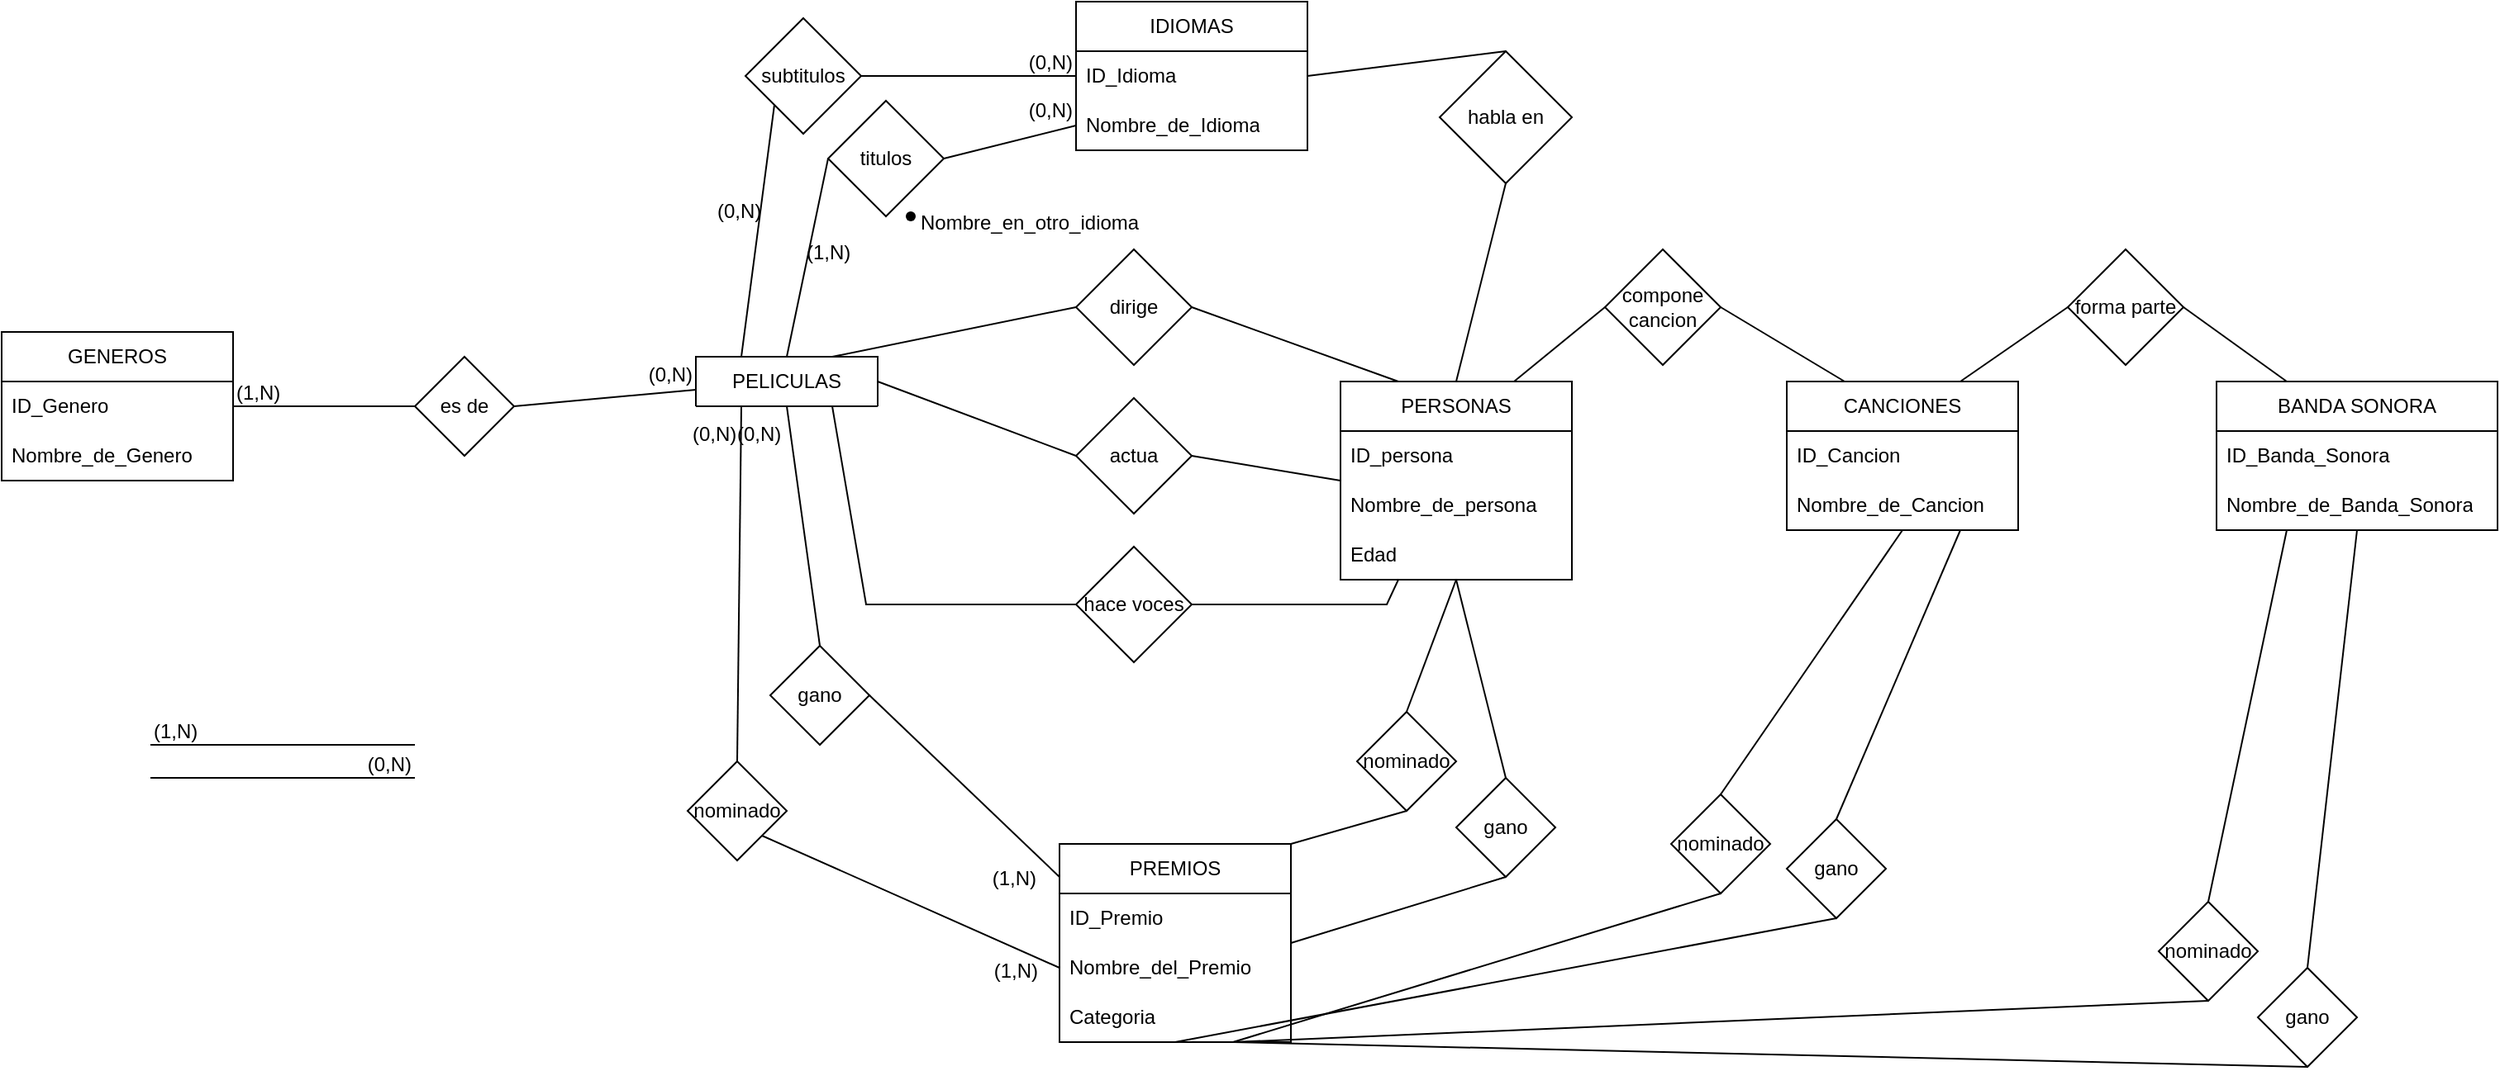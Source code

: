 <mxfile version="21.3.8" type="github">
  <diagram id="R2lEEEUBdFMjLlhIrx00" name="Page-1">
    <mxGraphModel dx="2140" dy="506" grid="1" gridSize="10" guides="1" tooltips="1" connect="1" arrows="1" fold="1" page="1" pageScale="1" pageWidth="850" pageHeight="1100" math="0" shadow="0" extFonts="Permanent Marker^https://fonts.googleapis.com/css?family=Permanent+Marker">
      <root>
        <mxCell id="0" />
        <mxCell id="1" parent="0" />
        <mxCell id="Gt7JvwrsVz6u9dGJZQsW-6" value="GENEROS" style="swimlane;fontStyle=0;childLayout=stackLayout;horizontal=1;startSize=30;horizontalStack=0;resizeParent=1;resizeParentMax=0;resizeLast=0;collapsible=1;marginBottom=0;whiteSpace=wrap;html=1;" parent="1" vertex="1">
          <mxGeometry x="-50" y="380" width="140" height="90" as="geometry">
            <mxRectangle x="50" y="410" width="100" height="30" as="alternateBounds" />
          </mxGeometry>
        </mxCell>
        <mxCell id="Gt7JvwrsVz6u9dGJZQsW-7" value="ID_Genero&lt;span style=&quot;white-space: pre;&quot;&gt;&#x9;&lt;/span&gt;" style="text;strokeColor=none;fillColor=none;align=left;verticalAlign=middle;spacingLeft=4;spacingRight=4;overflow=hidden;points=[[0,0.5],[1,0.5]];portConstraint=eastwest;rotatable=0;whiteSpace=wrap;html=1;" parent="Gt7JvwrsVz6u9dGJZQsW-6" vertex="1">
          <mxGeometry y="30" width="140" height="30" as="geometry" />
        </mxCell>
        <mxCell id="Gt7JvwrsVz6u9dGJZQsW-8" value="Nombre_de_Genero" style="text;strokeColor=none;fillColor=none;align=left;verticalAlign=middle;spacingLeft=4;spacingRight=4;overflow=hidden;points=[[0,0.5],[1,0.5]];portConstraint=eastwest;rotatable=0;whiteSpace=wrap;html=1;" parent="Gt7JvwrsVz6u9dGJZQsW-6" vertex="1">
          <mxGeometry y="60" width="140" height="30" as="geometry" />
        </mxCell>
        <mxCell id="Gt7JvwrsVz6u9dGJZQsW-10" value="PELICULAS" style="swimlane;fontStyle=0;childLayout=stackLayout;horizontal=1;startSize=30;horizontalStack=0;resizeParent=1;resizeParentMax=0;resizeLast=0;collapsible=1;marginBottom=0;whiteSpace=wrap;html=1;" parent="1" vertex="1" collapsed="1">
          <mxGeometry x="370" y="395" width="110" height="30" as="geometry">
            <mxRectangle x="370" y="395" width="140" height="180" as="alternateBounds" />
          </mxGeometry>
        </mxCell>
        <mxCell id="Gt7JvwrsVz6u9dGJZQsW-11" value="ID_PELICULA" style="text;strokeColor=none;fillColor=none;align=left;verticalAlign=middle;spacingLeft=4;spacingRight=4;overflow=hidden;points=[[0,0.5],[1,0.5]];portConstraint=eastwest;rotatable=0;whiteSpace=wrap;html=1;" parent="Gt7JvwrsVz6u9dGJZQsW-10" vertex="1">
          <mxGeometry y="30" width="140" height="30" as="geometry" />
        </mxCell>
        <mxCell id="Gt7JvwrsVz6u9dGJZQsW-12" value="Nombre_de_Pelicula&lt;span style=&quot;white-space: pre;&quot;&gt;&#x9;&lt;/span&gt;" style="text;strokeColor=none;fillColor=none;align=left;verticalAlign=middle;spacingLeft=4;spacingRight=4;overflow=hidden;points=[[0,0.5],[1,0.5]];portConstraint=eastwest;rotatable=0;whiteSpace=wrap;html=1;" parent="Gt7JvwrsVz6u9dGJZQsW-10" vertex="1">
          <mxGeometry y="60" width="140" height="30" as="geometry" />
        </mxCell>
        <mxCell id="Gt7JvwrsVz6u9dGJZQsW-13" value="&lt;div&gt;Orden_en_la_saga&lt;/div&gt;" style="text;strokeColor=none;fillColor=none;align=left;verticalAlign=middle;spacingLeft=4;spacingRight=4;overflow=hidden;points=[[0,0.5],[1,0.5]];portConstraint=eastwest;rotatable=0;whiteSpace=wrap;html=1;" parent="Gt7JvwrsVz6u9dGJZQsW-10" vertex="1">
          <mxGeometry y="90" width="140" height="30" as="geometry" />
        </mxCell>
        <mxCell id="Gt7JvwrsVz6u9dGJZQsW-106" value="Duracion" style="text;strokeColor=none;fillColor=none;align=left;verticalAlign=middle;spacingLeft=4;spacingRight=4;overflow=hidden;points=[[0,0.5],[1,0.5]];portConstraint=eastwest;rotatable=0;whiteSpace=wrap;html=1;" parent="Gt7JvwrsVz6u9dGJZQsW-10" vertex="1">
          <mxGeometry y="120" width="140" height="30" as="geometry" />
        </mxCell>
        <mxCell id="Gt7JvwrsVz6u9dGJZQsW-107" value="Año_de_estreno" style="text;strokeColor=none;fillColor=none;align=left;verticalAlign=middle;spacingLeft=4;spacingRight=4;overflow=hidden;points=[[0,0.5],[1,0.5]];portConstraint=eastwest;rotatable=0;whiteSpace=wrap;html=1;" parent="Gt7JvwrsVz6u9dGJZQsW-10" vertex="1">
          <mxGeometry y="150" width="140" height="30" as="geometry" />
        </mxCell>
        <mxCell id="Gt7JvwrsVz6u9dGJZQsW-14" value="PREMIOS" style="swimlane;fontStyle=0;childLayout=stackLayout;horizontal=1;startSize=30;horizontalStack=0;resizeParent=1;resizeParentMax=0;resizeLast=0;collapsible=1;marginBottom=0;whiteSpace=wrap;html=1;" parent="1" vertex="1">
          <mxGeometry x="590" y="690" width="140" height="120" as="geometry">
            <mxRectangle x="590" y="690" width="100" height="30" as="alternateBounds" />
          </mxGeometry>
        </mxCell>
        <mxCell id="Gt7JvwrsVz6u9dGJZQsW-15" value="ID_Premio&lt;span style=&quot;white-space: pre;&quot;&gt;&#x9;&lt;/span&gt;" style="text;strokeColor=none;fillColor=none;align=left;verticalAlign=middle;spacingLeft=4;spacingRight=4;overflow=hidden;points=[[0,0.5],[1,0.5]];portConstraint=eastwest;rotatable=0;whiteSpace=wrap;html=1;" parent="Gt7JvwrsVz6u9dGJZQsW-14" vertex="1">
          <mxGeometry y="30" width="140" height="30" as="geometry" />
        </mxCell>
        <mxCell id="Gt7JvwrsVz6u9dGJZQsW-16" value="Nombre_del_Premio" style="text;strokeColor=none;fillColor=none;align=left;verticalAlign=middle;spacingLeft=4;spacingRight=4;overflow=hidden;points=[[0,0.5],[1,0.5]];portConstraint=eastwest;rotatable=0;whiteSpace=wrap;html=1;" parent="Gt7JvwrsVz6u9dGJZQsW-14" vertex="1">
          <mxGeometry y="60" width="140" height="30" as="geometry" />
        </mxCell>
        <mxCell id="D47qw9EcfBguY9dzHqrJ-2" value="Categoria" style="text;strokeColor=none;fillColor=none;align=left;verticalAlign=middle;spacingLeft=4;spacingRight=4;overflow=hidden;points=[[0,0.5],[1,0.5]];portConstraint=eastwest;rotatable=0;whiteSpace=wrap;html=1;" vertex="1" parent="Gt7JvwrsVz6u9dGJZQsW-14">
          <mxGeometry y="90" width="140" height="30" as="geometry" />
        </mxCell>
        <mxCell id="Gt7JvwrsVz6u9dGJZQsW-18" value="PERSONAS" style="swimlane;fontStyle=0;childLayout=stackLayout;horizontal=1;startSize=30;horizontalStack=0;resizeParent=1;resizeParentMax=0;resizeLast=0;collapsible=1;marginBottom=0;whiteSpace=wrap;html=1;" parent="1" vertex="1">
          <mxGeometry x="760" y="410" width="140" height="120" as="geometry">
            <mxRectangle x="760" y="410" width="110" height="30" as="alternateBounds" />
          </mxGeometry>
        </mxCell>
        <mxCell id="Gt7JvwrsVz6u9dGJZQsW-19" value="ID_persona" style="text;strokeColor=none;fillColor=none;align=left;verticalAlign=middle;spacingLeft=4;spacingRight=4;overflow=hidden;points=[[0,0.5],[1,0.5]];portConstraint=eastwest;rotatable=0;whiteSpace=wrap;html=1;" parent="Gt7JvwrsVz6u9dGJZQsW-18" vertex="1">
          <mxGeometry y="30" width="140" height="30" as="geometry" />
        </mxCell>
        <mxCell id="Gt7JvwrsVz6u9dGJZQsW-20" value="Nombre_de_persona" style="text;strokeColor=none;fillColor=none;align=left;verticalAlign=middle;spacingLeft=4;spacingRight=4;overflow=hidden;points=[[0,0.5],[1,0.5]];portConstraint=eastwest;rotatable=0;whiteSpace=wrap;html=1;" parent="Gt7JvwrsVz6u9dGJZQsW-18" vertex="1">
          <mxGeometry y="60" width="140" height="30" as="geometry" />
        </mxCell>
        <mxCell id="Gt7JvwrsVz6u9dGJZQsW-110" value="Edad" style="text;strokeColor=none;fillColor=none;align=left;verticalAlign=middle;spacingLeft=4;spacingRight=4;overflow=hidden;points=[[0,0.5],[1,0.5]];portConstraint=eastwest;rotatable=0;whiteSpace=wrap;html=1;" parent="Gt7JvwrsVz6u9dGJZQsW-18" vertex="1">
          <mxGeometry y="90" width="140" height="30" as="geometry" />
        </mxCell>
        <mxCell id="Gt7JvwrsVz6u9dGJZQsW-22" value="CANCIONES" style="swimlane;fontStyle=0;childLayout=stackLayout;horizontal=1;startSize=30;horizontalStack=0;resizeParent=1;resizeParentMax=0;resizeLast=0;collapsible=1;marginBottom=0;whiteSpace=wrap;html=1;" parent="1" vertex="1">
          <mxGeometry x="1030" y="410" width="140" height="90" as="geometry">
            <mxRectangle x="1030" y="410" width="90" height="30" as="alternateBounds" />
          </mxGeometry>
        </mxCell>
        <mxCell id="Gt7JvwrsVz6u9dGJZQsW-23" value="ID_Cancion" style="text;strokeColor=none;fillColor=none;align=left;verticalAlign=middle;spacingLeft=4;spacingRight=4;overflow=hidden;points=[[0,0.5],[1,0.5]];portConstraint=eastwest;rotatable=0;whiteSpace=wrap;html=1;" parent="Gt7JvwrsVz6u9dGJZQsW-22" vertex="1">
          <mxGeometry y="30" width="140" height="30" as="geometry" />
        </mxCell>
        <mxCell id="Gt7JvwrsVz6u9dGJZQsW-24" value="Nombre_de_Cancion&lt;span style=&quot;white-space: pre;&quot;&gt;&#x9;&lt;/span&gt;" style="text;strokeColor=none;fillColor=none;align=left;verticalAlign=middle;spacingLeft=4;spacingRight=4;overflow=hidden;points=[[0,0.5],[1,0.5]];portConstraint=eastwest;rotatable=0;whiteSpace=wrap;html=1;" parent="Gt7JvwrsVz6u9dGJZQsW-22" vertex="1">
          <mxGeometry y="60" width="140" height="30" as="geometry" />
        </mxCell>
        <mxCell id="Gt7JvwrsVz6u9dGJZQsW-27" value="es de" style="rhombus;whiteSpace=wrap;html=1;" parent="1" vertex="1">
          <mxGeometry x="200" y="395" width="60" height="60" as="geometry" />
        </mxCell>
        <mxCell id="Gt7JvwrsVz6u9dGJZQsW-32" value="dirige" style="rhombus;whiteSpace=wrap;html=1;" parent="1" vertex="1">
          <mxGeometry x="600" y="330" width="70" height="70" as="geometry" />
        </mxCell>
        <mxCell id="Gt7JvwrsVz6u9dGJZQsW-33" value="&lt;div&gt;actua&lt;/div&gt;" style="rhombus;whiteSpace=wrap;html=1;" parent="1" vertex="1">
          <mxGeometry x="600" y="420" width="70" height="70" as="geometry" />
        </mxCell>
        <mxCell id="Gt7JvwrsVz6u9dGJZQsW-34" value="hace voces" style="rhombus;whiteSpace=wrap;html=1;" parent="1" vertex="1">
          <mxGeometry x="600" y="510" width="70" height="70" as="geometry" />
        </mxCell>
        <mxCell id="Gt7JvwrsVz6u9dGJZQsW-35" value="" style="endArrow=none;html=1;rounded=0;entryX=0;entryY=0.5;entryDx=0;entryDy=0;exitX=0.75;exitY=1;exitDx=0;exitDy=0;" parent="1" source="Gt7JvwrsVz6u9dGJZQsW-10" target="Gt7JvwrsVz6u9dGJZQsW-34" edge="1">
          <mxGeometry width="50" height="50" relative="1" as="geometry">
            <mxPoint x="500" y="580" as="sourcePoint" />
            <mxPoint x="550" y="530" as="targetPoint" />
            <Array as="points">
              <mxPoint x="473" y="545" />
            </Array>
          </mxGeometry>
        </mxCell>
        <mxCell id="Gt7JvwrsVz6u9dGJZQsW-36" value="" style="endArrow=none;html=1;rounded=0;exitX=1;exitY=0.5;exitDx=0;exitDy=0;entryX=0.25;entryY=1;entryDx=0;entryDy=0;" parent="1" source="Gt7JvwrsVz6u9dGJZQsW-34" target="Gt7JvwrsVz6u9dGJZQsW-18" edge="1">
          <mxGeometry width="50" height="50" relative="1" as="geometry">
            <mxPoint x="710" y="550" as="sourcePoint" />
            <mxPoint x="760" y="500" as="targetPoint" />
            <Array as="points">
              <mxPoint x="788" y="545" />
            </Array>
          </mxGeometry>
        </mxCell>
        <mxCell id="Gt7JvwrsVz6u9dGJZQsW-37" value="" style="endArrow=none;html=1;rounded=0;entryX=0;entryY=0.5;entryDx=0;entryDy=0;exitX=1;exitY=0.5;exitDx=0;exitDy=0;" parent="1" source="Gt7JvwrsVz6u9dGJZQsW-33" target="Gt7JvwrsVz6u9dGJZQsW-18" edge="1">
          <mxGeometry width="50" height="50" relative="1" as="geometry">
            <mxPoint x="610" y="540" as="sourcePoint" />
            <mxPoint x="660" y="490" as="targetPoint" />
          </mxGeometry>
        </mxCell>
        <mxCell id="Gt7JvwrsVz6u9dGJZQsW-38" value="" style="endArrow=none;html=1;rounded=0;entryX=0;entryY=0.5;entryDx=0;entryDy=0;exitX=1;exitY=0.5;exitDx=0;exitDy=0;" parent="1" source="Gt7JvwrsVz6u9dGJZQsW-10" target="Gt7JvwrsVz6u9dGJZQsW-33" edge="1">
          <mxGeometry width="50" height="50" relative="1" as="geometry">
            <mxPoint x="610" y="540" as="sourcePoint" />
            <mxPoint x="660" y="490" as="targetPoint" />
          </mxGeometry>
        </mxCell>
        <mxCell id="Gt7JvwrsVz6u9dGJZQsW-39" value="" style="endArrow=none;html=1;rounded=0;entryX=0.25;entryY=0;entryDx=0;entryDy=0;exitX=1;exitY=0.5;exitDx=0;exitDy=0;" parent="1" source="Gt7JvwrsVz6u9dGJZQsW-32" target="Gt7JvwrsVz6u9dGJZQsW-18" edge="1">
          <mxGeometry width="50" height="50" relative="1" as="geometry">
            <mxPoint x="610" y="540" as="sourcePoint" />
            <mxPoint x="660" y="490" as="targetPoint" />
          </mxGeometry>
        </mxCell>
        <mxCell id="Gt7JvwrsVz6u9dGJZQsW-40" value="" style="endArrow=none;html=1;rounded=0;entryX=0;entryY=0.5;entryDx=0;entryDy=0;exitX=0.75;exitY=0;exitDx=0;exitDy=0;" parent="1" source="Gt7JvwrsVz6u9dGJZQsW-10" target="Gt7JvwrsVz6u9dGJZQsW-32" edge="1">
          <mxGeometry width="50" height="50" relative="1" as="geometry">
            <mxPoint x="610" y="540" as="sourcePoint" />
            <mxPoint x="660" y="490" as="targetPoint" />
          </mxGeometry>
        </mxCell>
        <mxCell id="Gt7JvwrsVz6u9dGJZQsW-41" value="IDIOMAS" style="swimlane;fontStyle=0;childLayout=stackLayout;horizontal=1;startSize=30;horizontalStack=0;resizeParent=1;resizeParentMax=0;resizeLast=0;collapsible=1;marginBottom=0;whiteSpace=wrap;html=1;" parent="1" vertex="1">
          <mxGeometry x="600" y="180" width="140" height="90" as="geometry">
            <mxRectangle x="600" y="200" width="90" height="30" as="alternateBounds" />
          </mxGeometry>
        </mxCell>
        <mxCell id="Gt7JvwrsVz6u9dGJZQsW-42" value="ID_Idioma" style="text;strokeColor=none;fillColor=none;align=left;verticalAlign=middle;spacingLeft=4;spacingRight=4;overflow=hidden;points=[[0,0.5],[1,0.5]];portConstraint=eastwest;rotatable=0;whiteSpace=wrap;html=1;" parent="Gt7JvwrsVz6u9dGJZQsW-41" vertex="1">
          <mxGeometry y="30" width="140" height="30" as="geometry" />
        </mxCell>
        <mxCell id="Gt7JvwrsVz6u9dGJZQsW-43" value="Nombre_de_Idioma" style="text;strokeColor=none;fillColor=none;align=left;verticalAlign=middle;spacingLeft=4;spacingRight=4;overflow=hidden;points=[[0,0.5],[1,0.5]];portConstraint=eastwest;rotatable=0;whiteSpace=wrap;html=1;" parent="Gt7JvwrsVz6u9dGJZQsW-41" vertex="1">
          <mxGeometry y="60" width="140" height="30" as="geometry" />
        </mxCell>
        <mxCell id="Gt7JvwrsVz6u9dGJZQsW-45" value="compone cancion" style="rhombus;whiteSpace=wrap;html=1;" parent="1" vertex="1">
          <mxGeometry x="920" y="330" width="70" height="70" as="geometry" />
        </mxCell>
        <mxCell id="Gt7JvwrsVz6u9dGJZQsW-47" value="" style="endArrow=none;html=1;rounded=0;exitX=1;exitY=0.5;exitDx=0;exitDy=0;entryX=0.25;entryY=0;entryDx=0;entryDy=0;" parent="1" source="Gt7JvwrsVz6u9dGJZQsW-45" target="Gt7JvwrsVz6u9dGJZQsW-22" edge="1">
          <mxGeometry width="50" height="50" relative="1" as="geometry">
            <mxPoint x="1050" y="520" as="sourcePoint" />
            <mxPoint x="1070" y="350" as="targetPoint" />
          </mxGeometry>
        </mxCell>
        <mxCell id="Gt7JvwrsVz6u9dGJZQsW-49" value="" style="endArrow=none;html=1;rounded=0;entryX=0;entryY=0.5;entryDx=0;entryDy=0;exitX=0.75;exitY=0;exitDx=0;exitDy=0;" parent="1" source="Gt7JvwrsVz6u9dGJZQsW-18" target="Gt7JvwrsVz6u9dGJZQsW-45" edge="1">
          <mxGeometry width="50" height="50" relative="1" as="geometry">
            <mxPoint x="1070" y="540" as="sourcePoint" />
            <mxPoint x="1120" y="490" as="targetPoint" />
          </mxGeometry>
        </mxCell>
        <mxCell id="Gt7JvwrsVz6u9dGJZQsW-52" value="titulos" style="rhombus;whiteSpace=wrap;html=1;" parent="1" vertex="1">
          <mxGeometry x="450" y="240" width="70" height="70" as="geometry" />
        </mxCell>
        <mxCell id="Gt7JvwrsVz6u9dGJZQsW-53" value="&lt;div&gt;subtitulos&lt;/div&gt;" style="rhombus;whiteSpace=wrap;html=1;" parent="1" vertex="1">
          <mxGeometry x="400" y="190" width="70" height="70" as="geometry" />
        </mxCell>
        <mxCell id="Gt7JvwrsVz6u9dGJZQsW-60" value="habla en" style="rhombus;whiteSpace=wrap;html=1;" parent="1" vertex="1">
          <mxGeometry x="820" y="210" width="80" height="80" as="geometry" />
        </mxCell>
        <mxCell id="Gt7JvwrsVz6u9dGJZQsW-61" value="" style="endArrow=none;html=1;rounded=0;exitX=0.5;exitY=0;exitDx=0;exitDy=0;entryX=0.5;entryY=1;entryDx=0;entryDy=0;" parent="1" source="Gt7JvwrsVz6u9dGJZQsW-18" target="Gt7JvwrsVz6u9dGJZQsW-60" edge="1">
          <mxGeometry width="50" height="50" relative="1" as="geometry">
            <mxPoint x="950" y="440" as="sourcePoint" />
            <mxPoint x="1000" y="390" as="targetPoint" />
          </mxGeometry>
        </mxCell>
        <mxCell id="Gt7JvwrsVz6u9dGJZQsW-62" value="" style="endArrow=none;html=1;rounded=0;exitX=0.5;exitY=0;exitDx=0;exitDy=0;entryX=1;entryY=0.5;entryDx=0;entryDy=0;" parent="1" source="Gt7JvwrsVz6u9dGJZQsW-60" target="Gt7JvwrsVz6u9dGJZQsW-41" edge="1">
          <mxGeometry width="50" height="50" relative="1" as="geometry">
            <mxPoint x="825" y="420" as="sourcePoint" />
            <mxPoint x="789" y="329" as="targetPoint" />
          </mxGeometry>
        </mxCell>
        <mxCell id="Gt7JvwrsVz6u9dGJZQsW-64" value="nominado" style="rhombus;whiteSpace=wrap;html=1;" parent="1" vertex="1">
          <mxGeometry x="365" y="640" width="60" height="60" as="geometry" />
        </mxCell>
        <mxCell id="Gt7JvwrsVz6u9dGJZQsW-65" value="gano" style="rhombus;whiteSpace=wrap;html=1;" parent="1" vertex="1">
          <mxGeometry x="415" y="570" width="60" height="60" as="geometry" />
        </mxCell>
        <mxCell id="Gt7JvwrsVz6u9dGJZQsW-71" value="nominado" style="rhombus;whiteSpace=wrap;html=1;" parent="1" vertex="1">
          <mxGeometry x="770" y="610" width="60" height="60" as="geometry" />
        </mxCell>
        <mxCell id="Gt7JvwrsVz6u9dGJZQsW-72" value="gano" style="rhombus;whiteSpace=wrap;html=1;" parent="1" vertex="1">
          <mxGeometry x="830" y="650" width="60" height="60" as="geometry" />
        </mxCell>
        <mxCell id="Gt7JvwrsVz6u9dGJZQsW-73" value="" style="endArrow=none;html=1;rounded=0;entryX=1;entryY=0.5;entryDx=0;entryDy=0;exitX=0.5;exitY=1;exitDx=0;exitDy=0;" parent="1" source="Gt7JvwrsVz6u9dGJZQsW-72" target="Gt7JvwrsVz6u9dGJZQsW-14" edge="1">
          <mxGeometry width="50" height="50" relative="1" as="geometry">
            <mxPoint x="1105" y="650" as="sourcePoint" />
            <mxPoint x="1045" y="770" as="targetPoint" />
          </mxGeometry>
        </mxCell>
        <mxCell id="Gt7JvwrsVz6u9dGJZQsW-74" value="" style="endArrow=none;html=1;rounded=0;entryX=1;entryY=0;entryDx=0;entryDy=0;exitX=0.5;exitY=1;exitDx=0;exitDy=0;" parent="1" source="Gt7JvwrsVz6u9dGJZQsW-71" target="Gt7JvwrsVz6u9dGJZQsW-14" edge="1">
          <mxGeometry width="50" height="50" relative="1" as="geometry">
            <mxPoint x="880" y="775" as="sourcePoint" />
            <mxPoint x="1045" y="785" as="targetPoint" />
          </mxGeometry>
        </mxCell>
        <mxCell id="Gt7JvwrsVz6u9dGJZQsW-75" value="" style="endArrow=none;html=1;rounded=0;entryX=0.5;entryY=0;entryDx=0;entryDy=0;exitX=0.5;exitY=1;exitDx=0;exitDy=0;" parent="1" source="Gt7JvwrsVz6u9dGJZQsW-18" target="Gt7JvwrsVz6u9dGJZQsW-71" edge="1">
          <mxGeometry width="50" height="50" relative="1" as="geometry">
            <mxPoint x="873" y="520" as="sourcePoint" />
            <mxPoint x="805" y="665" as="targetPoint" />
          </mxGeometry>
        </mxCell>
        <mxCell id="Gt7JvwrsVz6u9dGJZQsW-76" value="" style="endArrow=none;html=1;rounded=0;entryX=0.5;entryY=0;entryDx=0;entryDy=0;exitX=0.5;exitY=1;exitDx=0;exitDy=0;" parent="1" source="Gt7JvwrsVz6u9dGJZQsW-18" target="Gt7JvwrsVz6u9dGJZQsW-72" edge="1">
          <mxGeometry width="50" height="50" relative="1" as="geometry">
            <mxPoint x="900" y="520" as="sourcePoint" />
            <mxPoint x="835" y="700" as="targetPoint" />
          </mxGeometry>
        </mxCell>
        <mxCell id="Gt7JvwrsVz6u9dGJZQsW-77" value="nominado" style="rhombus;whiteSpace=wrap;html=1;" parent="1" vertex="1">
          <mxGeometry x="960" y="660" width="60" height="60" as="geometry" />
        </mxCell>
        <mxCell id="Gt7JvwrsVz6u9dGJZQsW-78" value="gano" style="rhombus;whiteSpace=wrap;html=1;" parent="1" vertex="1">
          <mxGeometry x="1030" y="675" width="60" height="60" as="geometry" />
        </mxCell>
        <mxCell id="Gt7JvwrsVz6u9dGJZQsW-79" value="" style="endArrow=none;html=1;rounded=0;entryX=0.5;entryY=1;entryDx=0;entryDy=0;exitX=0.5;exitY=1;exitDx=0;exitDy=0;" parent="1" source="Gt7JvwrsVz6u9dGJZQsW-78" target="Gt7JvwrsVz6u9dGJZQsW-14" edge="1">
          <mxGeometry width="50" height="50" relative="1" as="geometry">
            <mxPoint x="1305" y="610" as="sourcePoint" />
            <mxPoint x="1245" y="730" as="targetPoint" />
          </mxGeometry>
        </mxCell>
        <mxCell id="Gt7JvwrsVz6u9dGJZQsW-80" value="" style="endArrow=none;html=1;rounded=0;entryX=0.75;entryY=1;entryDx=0;entryDy=0;exitX=0.5;exitY=1;exitDx=0;exitDy=0;" parent="1" source="Gt7JvwrsVz6u9dGJZQsW-77" target="Gt7JvwrsVz6u9dGJZQsW-14" edge="1">
          <mxGeometry width="50" height="50" relative="1" as="geometry">
            <mxPoint x="1080" y="735" as="sourcePoint" />
            <mxPoint x="1245" y="745" as="targetPoint" />
          </mxGeometry>
        </mxCell>
        <mxCell id="Gt7JvwrsVz6u9dGJZQsW-81" value="" style="endArrow=none;html=1;rounded=0;entryX=0.5;entryY=0;entryDx=0;entryDy=0;exitX=0.5;exitY=1;exitDx=0;exitDy=0;" parent="1" source="Gt7JvwrsVz6u9dGJZQsW-22" target="Gt7JvwrsVz6u9dGJZQsW-77" edge="1">
          <mxGeometry width="50" height="50" relative="1" as="geometry">
            <mxPoint x="1073" y="480" as="sourcePoint" />
            <mxPoint x="1005" y="625" as="targetPoint" />
          </mxGeometry>
        </mxCell>
        <mxCell id="Gt7JvwrsVz6u9dGJZQsW-82" value="" style="endArrow=none;html=1;rounded=0;entryX=0.5;entryY=0;entryDx=0;entryDy=0;exitX=0.75;exitY=1;exitDx=0;exitDy=0;" parent="1" source="Gt7JvwrsVz6u9dGJZQsW-22" target="Gt7JvwrsVz6u9dGJZQsW-78" edge="1">
          <mxGeometry width="50" height="50" relative="1" as="geometry">
            <mxPoint x="1100" y="480" as="sourcePoint" />
            <mxPoint x="1035" y="660" as="targetPoint" />
          </mxGeometry>
        </mxCell>
        <mxCell id="Gt7JvwrsVz6u9dGJZQsW-94" value="BANDA SONORA" style="swimlane;fontStyle=0;childLayout=stackLayout;horizontal=1;startSize=30;horizontalStack=0;resizeParent=1;resizeParentMax=0;resizeLast=0;collapsible=1;marginBottom=0;whiteSpace=wrap;html=1;" parent="1" vertex="1">
          <mxGeometry x="1290" y="410" width="170" height="90" as="geometry">
            <mxRectangle x="1290" y="410" width="90" height="30" as="alternateBounds" />
          </mxGeometry>
        </mxCell>
        <mxCell id="Gt7JvwrsVz6u9dGJZQsW-95" value="ID_Banda_Sonora&lt;span style=&quot;white-space: pre;&quot;&gt;&#x9;&lt;/span&gt;" style="text;strokeColor=none;fillColor=none;align=left;verticalAlign=middle;spacingLeft=4;spacingRight=4;overflow=hidden;points=[[0,0.5],[1,0.5]];portConstraint=eastwest;rotatable=0;whiteSpace=wrap;html=1;" parent="Gt7JvwrsVz6u9dGJZQsW-94" vertex="1">
          <mxGeometry y="30" width="170" height="30" as="geometry" />
        </mxCell>
        <mxCell id="Gt7JvwrsVz6u9dGJZQsW-96" value="Nombre_de_Banda_Sonora" style="text;strokeColor=none;fillColor=none;align=left;verticalAlign=middle;spacingLeft=4;spacingRight=4;overflow=hidden;points=[[0,0.5],[1,0.5]];portConstraint=eastwest;rotatable=0;whiteSpace=wrap;html=1;" parent="Gt7JvwrsVz6u9dGJZQsW-94" vertex="1">
          <mxGeometry y="60" width="170" height="30" as="geometry" />
        </mxCell>
        <mxCell id="Gt7JvwrsVz6u9dGJZQsW-97" value="forma parte" style="rhombus;whiteSpace=wrap;html=1;" parent="1" vertex="1">
          <mxGeometry x="1200" y="330" width="70" height="70" as="geometry" />
        </mxCell>
        <mxCell id="Gt7JvwrsVz6u9dGJZQsW-98" value="" style="endArrow=none;html=1;rounded=0;exitX=1;exitY=0.5;exitDx=0;exitDy=0;entryX=0.25;entryY=0;entryDx=0;entryDy=0;" parent="1" source="Gt7JvwrsVz6u9dGJZQsW-97" target="Gt7JvwrsVz6u9dGJZQsW-94" edge="1">
          <mxGeometry width="50" height="50" relative="1" as="geometry">
            <mxPoint x="1357" y="490" as="sourcePoint" />
            <mxPoint x="1372" y="380" as="targetPoint" />
          </mxGeometry>
        </mxCell>
        <mxCell id="Gt7JvwrsVz6u9dGJZQsW-99" value="" style="endArrow=none;html=1;rounded=0;entryX=0;entryY=0.5;entryDx=0;entryDy=0;exitX=0.75;exitY=0;exitDx=0;exitDy=0;" parent="1" source="Gt7JvwrsVz6u9dGJZQsW-22" target="Gt7JvwrsVz6u9dGJZQsW-97" edge="1">
          <mxGeometry width="50" height="50" relative="1" as="geometry">
            <mxPoint x="1150" y="380" as="sourcePoint" />
            <mxPoint x="1427" y="460" as="targetPoint" />
          </mxGeometry>
        </mxCell>
        <mxCell id="Gt7JvwrsVz6u9dGJZQsW-100" value="nominado" style="rhombus;whiteSpace=wrap;html=1;" parent="1" vertex="1">
          <mxGeometry x="1255" y="725" width="60" height="60" as="geometry" />
        </mxCell>
        <mxCell id="Gt7JvwrsVz6u9dGJZQsW-101" value="gano" style="rhombus;whiteSpace=wrap;html=1;" parent="1" vertex="1">
          <mxGeometry x="1315" y="765" width="60" height="60" as="geometry" />
        </mxCell>
        <mxCell id="Gt7JvwrsVz6u9dGJZQsW-102" value="" style="endArrow=none;html=1;rounded=0;exitX=0.5;exitY=1;exitDx=0;exitDy=0;entryX=0.75;entryY=1;entryDx=0;entryDy=0;" parent="1" source="Gt7JvwrsVz6u9dGJZQsW-101" target="Gt7JvwrsVz6u9dGJZQsW-14" edge="1">
          <mxGeometry width="50" height="50" relative="1" as="geometry">
            <mxPoint x="1590" y="765" as="sourcePoint" />
            <mxPoint x="910" y="810" as="targetPoint" />
          </mxGeometry>
        </mxCell>
        <mxCell id="Gt7JvwrsVz6u9dGJZQsW-103" value="" style="endArrow=none;html=1;rounded=0;exitX=0.5;exitY=1;exitDx=0;exitDy=0;entryX=0.75;entryY=1;entryDx=0;entryDy=0;" parent="1" source="Gt7JvwrsVz6u9dGJZQsW-100" target="Gt7JvwrsVz6u9dGJZQsW-14" edge="1">
          <mxGeometry width="50" height="50" relative="1" as="geometry">
            <mxPoint x="1365" y="890" as="sourcePoint" />
            <mxPoint x="670" y="780" as="targetPoint" />
          </mxGeometry>
        </mxCell>
        <mxCell id="Gt7JvwrsVz6u9dGJZQsW-104" value="" style="endArrow=none;html=1;rounded=0;entryX=0.5;entryY=0;entryDx=0;entryDy=0;exitX=0.25;exitY=1;exitDx=0;exitDy=0;" parent="1" source="Gt7JvwrsVz6u9dGJZQsW-94" target="Gt7JvwrsVz6u9dGJZQsW-100" edge="1">
          <mxGeometry width="50" height="50" relative="1" as="geometry">
            <mxPoint x="1270" y="530" as="sourcePoint" />
            <mxPoint x="1290" y="780" as="targetPoint" />
          </mxGeometry>
        </mxCell>
        <mxCell id="Gt7JvwrsVz6u9dGJZQsW-105" value="" style="endArrow=none;html=1;rounded=0;entryX=0.5;entryY=0;entryDx=0;entryDy=0;exitX=0.5;exitY=1;exitDx=0;exitDy=0;" parent="1" source="Gt7JvwrsVz6u9dGJZQsW-94" target="Gt7JvwrsVz6u9dGJZQsW-101" edge="1">
          <mxGeometry width="50" height="50" relative="1" as="geometry">
            <mxPoint x="1380" y="550" as="sourcePoint" />
            <mxPoint x="1320" y="815" as="targetPoint" />
          </mxGeometry>
        </mxCell>
        <mxCell id="D47qw9EcfBguY9dzHqrJ-13" value="" style="endArrow=none;html=1;rounded=0;" edge="1" parent="1">
          <mxGeometry relative="1" as="geometry">
            <mxPoint x="40" y="630" as="sourcePoint" />
            <mxPoint x="200" y="630" as="targetPoint" />
          </mxGeometry>
        </mxCell>
        <mxCell id="D47qw9EcfBguY9dzHqrJ-14" value="(1,N)" style="resizable=0;html=1;whiteSpace=wrap;align=left;verticalAlign=bottom;" connectable="0" vertex="1" parent="D47qw9EcfBguY9dzHqrJ-13">
          <mxGeometry x="-1" relative="1" as="geometry" />
        </mxCell>
        <mxCell id="D47qw9EcfBguY9dzHqrJ-15" value="" style="endArrow=none;html=1;rounded=0;" edge="1" parent="1">
          <mxGeometry relative="1" as="geometry">
            <mxPoint x="40" y="650" as="sourcePoint" />
            <mxPoint x="200" y="650" as="targetPoint" />
          </mxGeometry>
        </mxCell>
        <mxCell id="D47qw9EcfBguY9dzHqrJ-16" value="(0,N)" style="resizable=0;html=1;whiteSpace=wrap;align=right;verticalAlign=bottom;" connectable="0" vertex="1" parent="D47qw9EcfBguY9dzHqrJ-15">
          <mxGeometry x="1" relative="1" as="geometry">
            <mxPoint x="-1" as="offset" />
          </mxGeometry>
        </mxCell>
        <mxCell id="D47qw9EcfBguY9dzHqrJ-17" value="" style="endArrow=none;html=1;rounded=0;exitX=1;exitY=0.5;exitDx=0;exitDy=0;entryX=0;entryY=0.5;entryDx=0;entryDy=0;" edge="1" parent="1" source="Gt7JvwrsVz6u9dGJZQsW-7" target="Gt7JvwrsVz6u9dGJZQsW-27">
          <mxGeometry relative="1" as="geometry">
            <mxPoint x="110" y="490" as="sourcePoint" />
            <mxPoint x="270" y="490" as="targetPoint" />
          </mxGeometry>
        </mxCell>
        <mxCell id="D47qw9EcfBguY9dzHqrJ-18" value="(1,N)" style="resizable=0;html=1;whiteSpace=wrap;align=left;verticalAlign=bottom;" connectable="0" vertex="1" parent="D47qw9EcfBguY9dzHqrJ-17">
          <mxGeometry x="-1" relative="1" as="geometry" />
        </mxCell>
        <mxCell id="D47qw9EcfBguY9dzHqrJ-19" value="" style="endArrow=none;html=1;rounded=0;exitX=1;exitY=0.5;exitDx=0;exitDy=0;" edge="1" parent="1" source="Gt7JvwrsVz6u9dGJZQsW-27" target="Gt7JvwrsVz6u9dGJZQsW-10">
          <mxGeometry relative="1" as="geometry">
            <mxPoint x="100" y="540" as="sourcePoint" />
            <mxPoint x="290" y="450" as="targetPoint" />
          </mxGeometry>
        </mxCell>
        <mxCell id="D47qw9EcfBguY9dzHqrJ-20" value="(0,N)" style="resizable=0;html=1;whiteSpace=wrap;align=right;verticalAlign=bottom;" connectable="0" vertex="1" parent="D47qw9EcfBguY9dzHqrJ-19">
          <mxGeometry x="1" relative="1" as="geometry">
            <mxPoint x="-1" as="offset" />
          </mxGeometry>
        </mxCell>
        <mxCell id="D47qw9EcfBguY9dzHqrJ-23" value="" style="group" vertex="1" connectable="0" parent="1">
          <mxGeometry x="490" y="300" width="170" height="30" as="geometry" />
        </mxCell>
        <mxCell id="D47qw9EcfBguY9dzHqrJ-21" value="Nombre_en_otro_idioma" style="text;strokeColor=none;fillColor=none;spacingLeft=4;spacingRight=4;overflow=hidden;rotatable=0;points=[[0,0.5],[1,0.5]];portConstraint=eastwest;fontSize=12;whiteSpace=wrap;html=1;" vertex="1" parent="D47qw9EcfBguY9dzHqrJ-23">
          <mxGeometry x="10" width="160" height="30" as="geometry" />
        </mxCell>
        <mxCell id="D47qw9EcfBguY9dzHqrJ-22" value="" style="shape=waypoint;sketch=0;fillStyle=solid;size=6;pointerEvents=1;points=[];fillColor=none;resizable=0;rotatable=0;perimeter=centerPerimeter;snapToPoint=1;" vertex="1" parent="D47qw9EcfBguY9dzHqrJ-23">
          <mxGeometry width="20" height="20" as="geometry" />
        </mxCell>
        <mxCell id="D47qw9EcfBguY9dzHqrJ-24" value="" style="endArrow=none;html=1;rounded=0;entryX=0;entryY=0.5;entryDx=0;entryDy=0;exitX=0.5;exitY=0;exitDx=0;exitDy=0;" edge="1" parent="1" source="Gt7JvwrsVz6u9dGJZQsW-10" target="Gt7JvwrsVz6u9dGJZQsW-52">
          <mxGeometry relative="1" as="geometry">
            <mxPoint x="60" y="500" as="sourcePoint" />
            <mxPoint x="220" y="500" as="targetPoint" />
          </mxGeometry>
        </mxCell>
        <mxCell id="D47qw9EcfBguY9dzHqrJ-25" value="(1,N)" style="resizable=0;html=1;whiteSpace=wrap;align=left;verticalAlign=bottom;" connectable="0" vertex="1" parent="D47qw9EcfBguY9dzHqrJ-24">
          <mxGeometry x="-1" relative="1" as="geometry">
            <mxPoint x="10" y="-55" as="offset" />
          </mxGeometry>
        </mxCell>
        <mxCell id="D47qw9EcfBguY9dzHqrJ-26" value="" style="endArrow=none;html=1;rounded=0;entryX=0;entryY=0.5;entryDx=0;entryDy=0;exitX=1;exitY=0.5;exitDx=0;exitDy=0;" edge="1" parent="1" source="Gt7JvwrsVz6u9dGJZQsW-52" target="Gt7JvwrsVz6u9dGJZQsW-43">
          <mxGeometry relative="1" as="geometry">
            <mxPoint x="60" y="520" as="sourcePoint" />
            <mxPoint x="220" y="520" as="targetPoint" />
          </mxGeometry>
        </mxCell>
        <mxCell id="D47qw9EcfBguY9dzHqrJ-27" value="(0,N)" style="resizable=0;html=1;whiteSpace=wrap;align=right;verticalAlign=bottom;" connectable="0" vertex="1" parent="D47qw9EcfBguY9dzHqrJ-26">
          <mxGeometry x="1" relative="1" as="geometry">
            <mxPoint x="-1" as="offset" />
          </mxGeometry>
        </mxCell>
        <mxCell id="D47qw9EcfBguY9dzHqrJ-28" value="" style="endArrow=none;html=1;rounded=0;entryX=0;entryY=1;entryDx=0;entryDy=0;exitX=0.25;exitY=0;exitDx=0;exitDy=0;" edge="1" parent="1" source="Gt7JvwrsVz6u9dGJZQsW-10" target="Gt7JvwrsVz6u9dGJZQsW-53">
          <mxGeometry relative="1" as="geometry">
            <mxPoint x="90" y="530" as="sourcePoint" />
            <mxPoint x="250" y="530" as="targetPoint" />
          </mxGeometry>
        </mxCell>
        <mxCell id="D47qw9EcfBguY9dzHqrJ-29" value="(0,N)" style="resizable=0;html=1;whiteSpace=wrap;align=left;verticalAlign=bottom;" connectable="0" vertex="1" parent="D47qw9EcfBguY9dzHqrJ-28">
          <mxGeometry x="-1" relative="1" as="geometry">
            <mxPoint x="-17" y="-80" as="offset" />
          </mxGeometry>
        </mxCell>
        <mxCell id="D47qw9EcfBguY9dzHqrJ-30" value="" style="endArrow=none;html=1;rounded=0;entryX=0;entryY=0.5;entryDx=0;entryDy=0;exitX=1;exitY=0.5;exitDx=0;exitDy=0;" edge="1" parent="1" source="Gt7JvwrsVz6u9dGJZQsW-53" target="Gt7JvwrsVz6u9dGJZQsW-42">
          <mxGeometry relative="1" as="geometry">
            <mxPoint x="150" y="240" as="sourcePoint" />
            <mxPoint x="310" y="240" as="targetPoint" />
          </mxGeometry>
        </mxCell>
        <mxCell id="D47qw9EcfBguY9dzHqrJ-31" value="(0,N)" style="resizable=0;html=1;whiteSpace=wrap;align=right;verticalAlign=bottom;" connectable="0" vertex="1" parent="D47qw9EcfBguY9dzHqrJ-30">
          <mxGeometry x="1" relative="1" as="geometry">
            <mxPoint x="-1" as="offset" />
          </mxGeometry>
        </mxCell>
        <mxCell id="D47qw9EcfBguY9dzHqrJ-35" value="" style="endArrow=none;html=1;rounded=0;entryX=0.5;entryY=0;entryDx=0;entryDy=0;exitX=0.25;exitY=1;exitDx=0;exitDy=0;" edge="1" parent="1" source="Gt7JvwrsVz6u9dGJZQsW-10" target="Gt7JvwrsVz6u9dGJZQsW-64">
          <mxGeometry relative="1" as="geometry">
            <mxPoint x="300" y="480" as="sourcePoint" />
            <mxPoint x="320" y="744" as="targetPoint" />
          </mxGeometry>
        </mxCell>
        <mxCell id="D47qw9EcfBguY9dzHqrJ-36" value="(0,N)" style="resizable=0;html=1;whiteSpace=wrap;align=left;verticalAlign=bottom;" connectable="0" vertex="1" parent="D47qw9EcfBguY9dzHqrJ-35">
          <mxGeometry x="-1" relative="1" as="geometry">
            <mxPoint x="-32" y="25" as="offset" />
          </mxGeometry>
        </mxCell>
        <mxCell id="D47qw9EcfBguY9dzHqrJ-37" value="" style="endArrow=none;html=1;rounded=0;exitX=1;exitY=1;exitDx=0;exitDy=0;entryX=0;entryY=0.5;entryDx=0;entryDy=0;" edge="1" parent="1" source="Gt7JvwrsVz6u9dGJZQsW-64" target="Gt7JvwrsVz6u9dGJZQsW-16">
          <mxGeometry relative="1" as="geometry">
            <mxPoint x="160" y="764" as="sourcePoint" />
            <mxPoint x="320" y="764" as="targetPoint" />
          </mxGeometry>
        </mxCell>
        <mxCell id="D47qw9EcfBguY9dzHqrJ-38" value="(1,N)" style="resizable=0;html=1;whiteSpace=wrap;align=right;verticalAlign=bottom;" connectable="0" vertex="1" parent="D47qw9EcfBguY9dzHqrJ-37">
          <mxGeometry x="1" relative="1" as="geometry">
            <mxPoint x="-12" y="10" as="offset" />
          </mxGeometry>
        </mxCell>
        <mxCell id="D47qw9EcfBguY9dzHqrJ-39" value="" style="endArrow=none;html=1;rounded=0;entryX=0.5;entryY=0;entryDx=0;entryDy=0;exitX=0.5;exitY=1;exitDx=0;exitDy=0;" edge="1" parent="1" source="Gt7JvwrsVz6u9dGJZQsW-10" target="Gt7JvwrsVz6u9dGJZQsW-65">
          <mxGeometry relative="1" as="geometry">
            <mxPoint x="408" y="435" as="sourcePoint" />
            <mxPoint x="405" y="650" as="targetPoint" />
          </mxGeometry>
        </mxCell>
        <mxCell id="D47qw9EcfBguY9dzHqrJ-40" value="(0,N)" style="resizable=0;html=1;whiteSpace=wrap;align=left;verticalAlign=bottom;" connectable="0" vertex="1" parent="D47qw9EcfBguY9dzHqrJ-39">
          <mxGeometry x="-1" relative="1" as="geometry">
            <mxPoint x="-32" y="25" as="offset" />
          </mxGeometry>
        </mxCell>
        <mxCell id="D47qw9EcfBguY9dzHqrJ-41" value="" style="endArrow=none;html=1;rounded=0;exitX=1;exitY=0.5;exitDx=0;exitDy=0;" edge="1" parent="1" source="Gt7JvwrsVz6u9dGJZQsW-65">
          <mxGeometry relative="1" as="geometry">
            <mxPoint x="425" y="645" as="sourcePoint" />
            <mxPoint x="590" y="710" as="targetPoint" />
          </mxGeometry>
        </mxCell>
        <mxCell id="D47qw9EcfBguY9dzHqrJ-42" value="(1,N)" style="resizable=0;html=1;whiteSpace=wrap;align=right;verticalAlign=bottom;" connectable="0" vertex="1" parent="D47qw9EcfBguY9dzHqrJ-41">
          <mxGeometry x="1" relative="1" as="geometry">
            <mxPoint x="-12" y="10" as="offset" />
          </mxGeometry>
        </mxCell>
      </root>
    </mxGraphModel>
  </diagram>
</mxfile>
